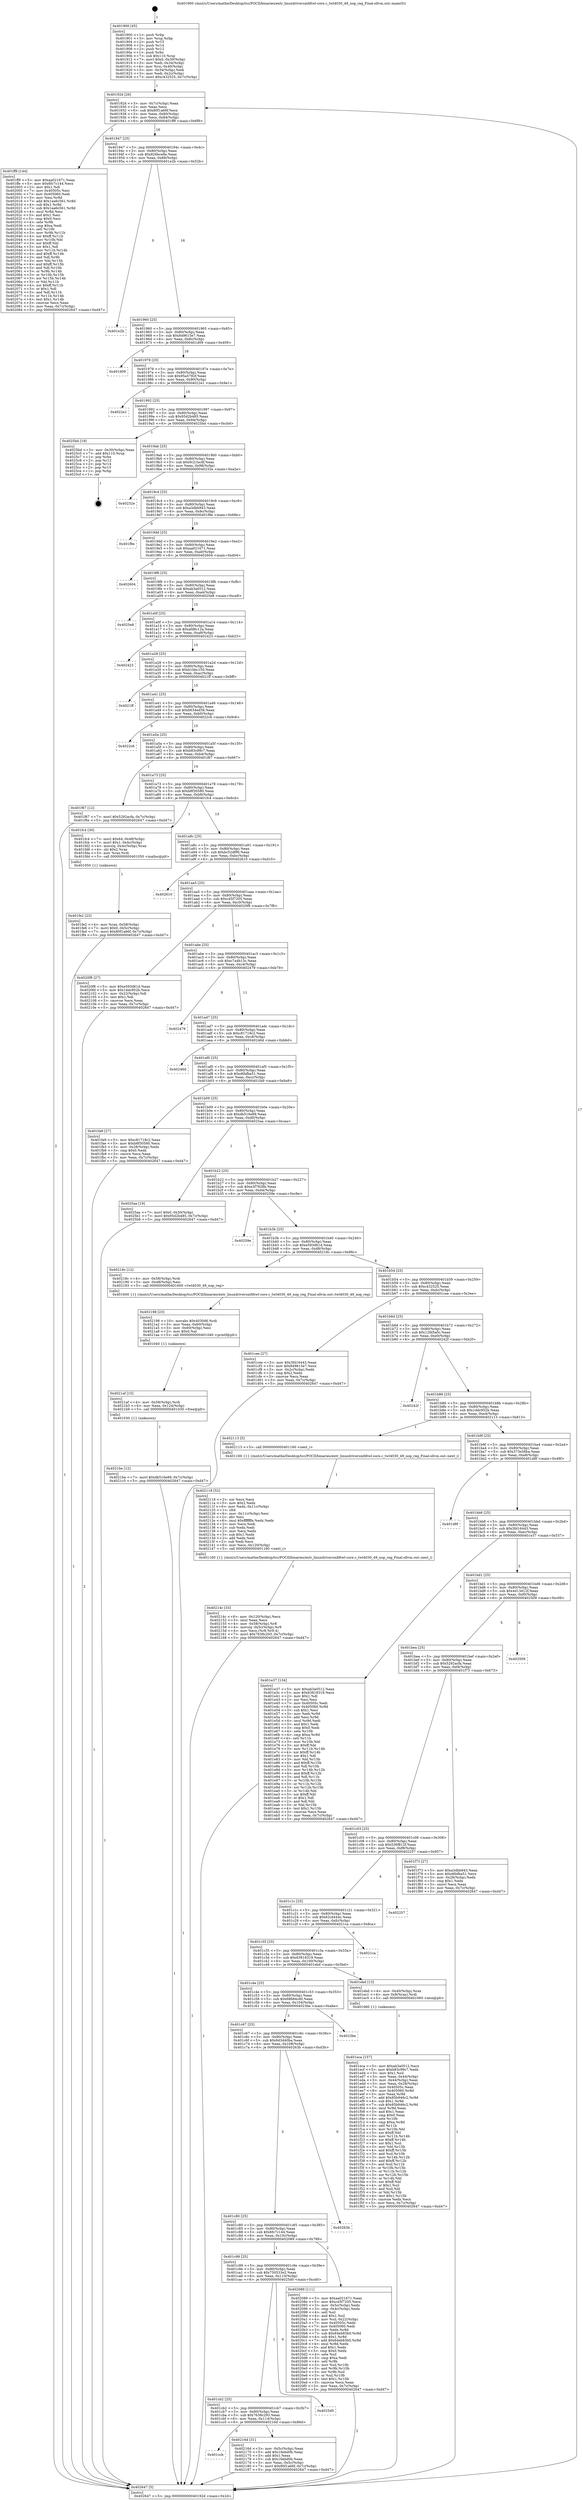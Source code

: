 digraph "0x401900" {
  label = "0x401900 (/mnt/c/Users/mathe/Desktop/tcc/POCII/binaries/extr_linuxdriversmfdtwl-core.c_twl4030_49_nop_reg_Final-ollvm.out::main(0))"
  labelloc = "t"
  node[shape=record]

  Entry [label="",width=0.3,height=0.3,shape=circle,fillcolor=black,style=filled]
  "0x40192d" [label="{
     0x40192d [26]\l
     | [instrs]\l
     &nbsp;&nbsp;0x40192d \<+3\>: mov -0x7c(%rbp),%eax\l
     &nbsp;&nbsp;0x401930 \<+2\>: mov %eax,%ecx\l
     &nbsp;&nbsp;0x401932 \<+6\>: sub $0x80f1a66f,%ecx\l
     &nbsp;&nbsp;0x401938 \<+3\>: mov %eax,-0x80(%rbp)\l
     &nbsp;&nbsp;0x40193b \<+6\>: mov %ecx,-0x84(%rbp)\l
     &nbsp;&nbsp;0x401941 \<+6\>: je 0000000000401ff9 \<main+0x6f9\>\l
  }"]
  "0x401ff9" [label="{
     0x401ff9 [144]\l
     | [instrs]\l
     &nbsp;&nbsp;0x401ff9 \<+5\>: mov $0xaa021671,%eax\l
     &nbsp;&nbsp;0x401ffe \<+5\>: mov $0x6fc7c144,%ecx\l
     &nbsp;&nbsp;0x402003 \<+2\>: mov $0x1,%dl\l
     &nbsp;&nbsp;0x402005 \<+7\>: mov 0x40505c,%esi\l
     &nbsp;&nbsp;0x40200c \<+7\>: mov 0x405060,%edi\l
     &nbsp;&nbsp;0x402013 \<+3\>: mov %esi,%r8d\l
     &nbsp;&nbsp;0x402016 \<+7\>: add $0x1ea6c561,%r8d\l
     &nbsp;&nbsp;0x40201d \<+4\>: sub $0x1,%r8d\l
     &nbsp;&nbsp;0x402021 \<+7\>: sub $0x1ea6c561,%r8d\l
     &nbsp;&nbsp;0x402028 \<+4\>: imul %r8d,%esi\l
     &nbsp;&nbsp;0x40202c \<+3\>: and $0x1,%esi\l
     &nbsp;&nbsp;0x40202f \<+3\>: cmp $0x0,%esi\l
     &nbsp;&nbsp;0x402032 \<+4\>: sete %r9b\l
     &nbsp;&nbsp;0x402036 \<+3\>: cmp $0xa,%edi\l
     &nbsp;&nbsp;0x402039 \<+4\>: setl %r10b\l
     &nbsp;&nbsp;0x40203d \<+3\>: mov %r9b,%r11b\l
     &nbsp;&nbsp;0x402040 \<+4\>: xor $0xff,%r11b\l
     &nbsp;&nbsp;0x402044 \<+3\>: mov %r10b,%bl\l
     &nbsp;&nbsp;0x402047 \<+3\>: xor $0xff,%bl\l
     &nbsp;&nbsp;0x40204a \<+3\>: xor $0x1,%dl\l
     &nbsp;&nbsp;0x40204d \<+3\>: mov %r11b,%r14b\l
     &nbsp;&nbsp;0x402050 \<+4\>: and $0xff,%r14b\l
     &nbsp;&nbsp;0x402054 \<+3\>: and %dl,%r9b\l
     &nbsp;&nbsp;0x402057 \<+3\>: mov %bl,%r15b\l
     &nbsp;&nbsp;0x40205a \<+4\>: and $0xff,%r15b\l
     &nbsp;&nbsp;0x40205e \<+3\>: and %dl,%r10b\l
     &nbsp;&nbsp;0x402061 \<+3\>: or %r9b,%r14b\l
     &nbsp;&nbsp;0x402064 \<+3\>: or %r10b,%r15b\l
     &nbsp;&nbsp;0x402067 \<+3\>: xor %r15b,%r14b\l
     &nbsp;&nbsp;0x40206a \<+3\>: or %bl,%r11b\l
     &nbsp;&nbsp;0x40206d \<+4\>: xor $0xff,%r11b\l
     &nbsp;&nbsp;0x402071 \<+3\>: or $0x1,%dl\l
     &nbsp;&nbsp;0x402074 \<+3\>: and %dl,%r11b\l
     &nbsp;&nbsp;0x402077 \<+3\>: or %r11b,%r14b\l
     &nbsp;&nbsp;0x40207a \<+4\>: test $0x1,%r14b\l
     &nbsp;&nbsp;0x40207e \<+3\>: cmovne %ecx,%eax\l
     &nbsp;&nbsp;0x402081 \<+3\>: mov %eax,-0x7c(%rbp)\l
     &nbsp;&nbsp;0x402084 \<+5\>: jmp 0000000000402647 \<main+0xd47\>\l
  }"]
  "0x401947" [label="{
     0x401947 [25]\l
     | [instrs]\l
     &nbsp;&nbsp;0x401947 \<+5\>: jmp 000000000040194c \<main+0x4c\>\l
     &nbsp;&nbsp;0x40194c \<+3\>: mov -0x80(%rbp),%eax\l
     &nbsp;&nbsp;0x40194f \<+5\>: sub $0x826bce9a,%eax\l
     &nbsp;&nbsp;0x401954 \<+6\>: mov %eax,-0x88(%rbp)\l
     &nbsp;&nbsp;0x40195a \<+6\>: je 0000000000401e2b \<main+0x52b\>\l
  }"]
  Exit [label="",width=0.3,height=0.3,shape=circle,fillcolor=black,style=filled,peripheries=2]
  "0x401e2b" [label="{
     0x401e2b\l
  }", style=dashed]
  "0x401960" [label="{
     0x401960 [25]\l
     | [instrs]\l
     &nbsp;&nbsp;0x401960 \<+5\>: jmp 0000000000401965 \<main+0x65\>\l
     &nbsp;&nbsp;0x401965 \<+3\>: mov -0x80(%rbp),%eax\l
     &nbsp;&nbsp;0x401968 \<+5\>: sub $0x849615e7,%eax\l
     &nbsp;&nbsp;0x40196d \<+6\>: mov %eax,-0x8c(%rbp)\l
     &nbsp;&nbsp;0x401973 \<+6\>: je 0000000000401d09 \<main+0x409\>\l
  }"]
  "0x4021be" [label="{
     0x4021be [12]\l
     | [instrs]\l
     &nbsp;&nbsp;0x4021be \<+7\>: movl $0xdb516e89,-0x7c(%rbp)\l
     &nbsp;&nbsp;0x4021c5 \<+5\>: jmp 0000000000402647 \<main+0xd47\>\l
  }"]
  "0x401d09" [label="{
     0x401d09\l
  }", style=dashed]
  "0x401979" [label="{
     0x401979 [25]\l
     | [instrs]\l
     &nbsp;&nbsp;0x401979 \<+5\>: jmp 000000000040197e \<main+0x7e\>\l
     &nbsp;&nbsp;0x40197e \<+3\>: mov -0x80(%rbp),%eax\l
     &nbsp;&nbsp;0x401981 \<+5\>: sub $0x95a5792f,%eax\l
     &nbsp;&nbsp;0x401986 \<+6\>: mov %eax,-0x90(%rbp)\l
     &nbsp;&nbsp;0x40198c \<+6\>: je 00000000004022e1 \<main+0x9e1\>\l
  }"]
  "0x4021af" [label="{
     0x4021af [15]\l
     | [instrs]\l
     &nbsp;&nbsp;0x4021af \<+4\>: mov -0x58(%rbp),%rdi\l
     &nbsp;&nbsp;0x4021b3 \<+6\>: mov %eax,-0x124(%rbp)\l
     &nbsp;&nbsp;0x4021b9 \<+5\>: call 0000000000401030 \<free@plt\>\l
     | [calls]\l
     &nbsp;&nbsp;0x401030 \{1\} (unknown)\l
  }"]
  "0x4022e1" [label="{
     0x4022e1\l
  }", style=dashed]
  "0x401992" [label="{
     0x401992 [25]\l
     | [instrs]\l
     &nbsp;&nbsp;0x401992 \<+5\>: jmp 0000000000401997 \<main+0x97\>\l
     &nbsp;&nbsp;0x401997 \<+3\>: mov -0x80(%rbp),%eax\l
     &nbsp;&nbsp;0x40199a \<+5\>: sub $0x95d2b485,%eax\l
     &nbsp;&nbsp;0x40199f \<+6\>: mov %eax,-0x94(%rbp)\l
     &nbsp;&nbsp;0x4019a5 \<+6\>: je 00000000004025bd \<main+0xcbd\>\l
  }"]
  "0x402198" [label="{
     0x402198 [23]\l
     | [instrs]\l
     &nbsp;&nbsp;0x402198 \<+10\>: movabs $0x4030d6,%rdi\l
     &nbsp;&nbsp;0x4021a2 \<+3\>: mov %eax,-0x60(%rbp)\l
     &nbsp;&nbsp;0x4021a5 \<+3\>: mov -0x60(%rbp),%esi\l
     &nbsp;&nbsp;0x4021a8 \<+2\>: mov $0x0,%al\l
     &nbsp;&nbsp;0x4021aa \<+5\>: call 0000000000401040 \<printf@plt\>\l
     | [calls]\l
     &nbsp;&nbsp;0x401040 \{1\} (unknown)\l
  }"]
  "0x4025bd" [label="{
     0x4025bd [19]\l
     | [instrs]\l
     &nbsp;&nbsp;0x4025bd \<+3\>: mov -0x30(%rbp),%eax\l
     &nbsp;&nbsp;0x4025c0 \<+7\>: add $0x110,%rsp\l
     &nbsp;&nbsp;0x4025c7 \<+1\>: pop %rbx\l
     &nbsp;&nbsp;0x4025c8 \<+2\>: pop %r12\l
     &nbsp;&nbsp;0x4025ca \<+2\>: pop %r14\l
     &nbsp;&nbsp;0x4025cc \<+2\>: pop %r15\l
     &nbsp;&nbsp;0x4025ce \<+1\>: pop %rbp\l
     &nbsp;&nbsp;0x4025cf \<+1\>: ret\l
  }"]
  "0x4019ab" [label="{
     0x4019ab [25]\l
     | [instrs]\l
     &nbsp;&nbsp;0x4019ab \<+5\>: jmp 00000000004019b0 \<main+0xb0\>\l
     &nbsp;&nbsp;0x4019b0 \<+3\>: mov -0x80(%rbp),%eax\l
     &nbsp;&nbsp;0x4019b3 \<+5\>: sub $0x9c21bcdf,%eax\l
     &nbsp;&nbsp;0x4019b8 \<+6\>: mov %eax,-0x98(%rbp)\l
     &nbsp;&nbsp;0x4019be \<+6\>: je 000000000040232e \<main+0xa2e\>\l
  }"]
  "0x401ccb" [label="{
     0x401ccb\l
  }", style=dashed]
  "0x40232e" [label="{
     0x40232e\l
  }", style=dashed]
  "0x4019c4" [label="{
     0x4019c4 [25]\l
     | [instrs]\l
     &nbsp;&nbsp;0x4019c4 \<+5\>: jmp 00000000004019c9 \<main+0xc9\>\l
     &nbsp;&nbsp;0x4019c9 \<+3\>: mov -0x80(%rbp),%eax\l
     &nbsp;&nbsp;0x4019cc \<+5\>: sub $0xa3dbb943,%eax\l
     &nbsp;&nbsp;0x4019d1 \<+6\>: mov %eax,-0x9c(%rbp)\l
     &nbsp;&nbsp;0x4019d7 \<+6\>: je 0000000000401f8e \<main+0x68e\>\l
  }"]
  "0x40216d" [label="{
     0x40216d [31]\l
     | [instrs]\l
     &nbsp;&nbsp;0x40216d \<+3\>: mov -0x5c(%rbp),%eax\l
     &nbsp;&nbsp;0x402170 \<+5\>: add $0x16ebd0b,%eax\l
     &nbsp;&nbsp;0x402175 \<+3\>: add $0x1,%eax\l
     &nbsp;&nbsp;0x402178 \<+5\>: sub $0x16ebd0b,%eax\l
     &nbsp;&nbsp;0x40217d \<+3\>: mov %eax,-0x5c(%rbp)\l
     &nbsp;&nbsp;0x402180 \<+7\>: movl $0x80f1a66f,-0x7c(%rbp)\l
     &nbsp;&nbsp;0x402187 \<+5\>: jmp 0000000000402647 \<main+0xd47\>\l
  }"]
  "0x401f8e" [label="{
     0x401f8e\l
  }", style=dashed]
  "0x4019dd" [label="{
     0x4019dd [25]\l
     | [instrs]\l
     &nbsp;&nbsp;0x4019dd \<+5\>: jmp 00000000004019e2 \<main+0xe2\>\l
     &nbsp;&nbsp;0x4019e2 \<+3\>: mov -0x80(%rbp),%eax\l
     &nbsp;&nbsp;0x4019e5 \<+5\>: sub $0xaa021671,%eax\l
     &nbsp;&nbsp;0x4019ea \<+6\>: mov %eax,-0xa0(%rbp)\l
     &nbsp;&nbsp;0x4019f0 \<+6\>: je 0000000000402604 \<main+0xd04\>\l
  }"]
  "0x401cb2" [label="{
     0x401cb2 [25]\l
     | [instrs]\l
     &nbsp;&nbsp;0x401cb2 \<+5\>: jmp 0000000000401cb7 \<main+0x3b7\>\l
     &nbsp;&nbsp;0x401cb7 \<+3\>: mov -0x80(%rbp),%eax\l
     &nbsp;&nbsp;0x401cba \<+5\>: sub $0x7638c293,%eax\l
     &nbsp;&nbsp;0x401cbf \<+6\>: mov %eax,-0x114(%rbp)\l
     &nbsp;&nbsp;0x401cc5 \<+6\>: je 000000000040216d \<main+0x86d\>\l
  }"]
  "0x402604" [label="{
     0x402604\l
  }", style=dashed]
  "0x4019f6" [label="{
     0x4019f6 [25]\l
     | [instrs]\l
     &nbsp;&nbsp;0x4019f6 \<+5\>: jmp 00000000004019fb \<main+0xfb\>\l
     &nbsp;&nbsp;0x4019fb \<+3\>: mov -0x80(%rbp),%eax\l
     &nbsp;&nbsp;0x4019fe \<+5\>: sub $0xab3a0512,%eax\l
     &nbsp;&nbsp;0x401a03 \<+6\>: mov %eax,-0xa4(%rbp)\l
     &nbsp;&nbsp;0x401a09 \<+6\>: je 00000000004025e8 \<main+0xce8\>\l
  }"]
  "0x4025d0" [label="{
     0x4025d0\l
  }", style=dashed]
  "0x4025e8" [label="{
     0x4025e8\l
  }", style=dashed]
  "0x401a0f" [label="{
     0x401a0f [25]\l
     | [instrs]\l
     &nbsp;&nbsp;0x401a0f \<+5\>: jmp 0000000000401a14 \<main+0x114\>\l
     &nbsp;&nbsp;0x401a14 \<+3\>: mov -0x80(%rbp),%eax\l
     &nbsp;&nbsp;0x401a17 \<+5\>: sub $0xafd8c12a,%eax\l
     &nbsp;&nbsp;0x401a1c \<+6\>: mov %eax,-0xa8(%rbp)\l
     &nbsp;&nbsp;0x401a22 \<+6\>: je 0000000000402423 \<main+0xb23\>\l
  }"]
  "0x40214c" [label="{
     0x40214c [33]\l
     | [instrs]\l
     &nbsp;&nbsp;0x40214c \<+6\>: mov -0x120(%rbp),%ecx\l
     &nbsp;&nbsp;0x402152 \<+3\>: imul %eax,%ecx\l
     &nbsp;&nbsp;0x402155 \<+4\>: mov -0x58(%rbp),%r8\l
     &nbsp;&nbsp;0x402159 \<+4\>: movslq -0x5c(%rbp),%r9\l
     &nbsp;&nbsp;0x40215d \<+4\>: mov %ecx,(%r8,%r9,4)\l
     &nbsp;&nbsp;0x402161 \<+7\>: movl $0x7638c293,-0x7c(%rbp)\l
     &nbsp;&nbsp;0x402168 \<+5\>: jmp 0000000000402647 \<main+0xd47\>\l
  }"]
  "0x402423" [label="{
     0x402423\l
  }", style=dashed]
  "0x401a28" [label="{
     0x401a28 [25]\l
     | [instrs]\l
     &nbsp;&nbsp;0x401a28 \<+5\>: jmp 0000000000401a2d \<main+0x12d\>\l
     &nbsp;&nbsp;0x401a2d \<+3\>: mov -0x80(%rbp),%eax\l
     &nbsp;&nbsp;0x401a30 \<+5\>: sub $0xb1bbc150,%eax\l
     &nbsp;&nbsp;0x401a35 \<+6\>: mov %eax,-0xac(%rbp)\l
     &nbsp;&nbsp;0x401a3b \<+6\>: je 00000000004021ff \<main+0x8ff\>\l
  }"]
  "0x402118" [label="{
     0x402118 [52]\l
     | [instrs]\l
     &nbsp;&nbsp;0x402118 \<+2\>: xor %ecx,%ecx\l
     &nbsp;&nbsp;0x40211a \<+5\>: mov $0x2,%edx\l
     &nbsp;&nbsp;0x40211f \<+6\>: mov %edx,-0x11c(%rbp)\l
     &nbsp;&nbsp;0x402125 \<+1\>: cltd\l
     &nbsp;&nbsp;0x402126 \<+6\>: mov -0x11c(%rbp),%esi\l
     &nbsp;&nbsp;0x40212c \<+2\>: idiv %esi\l
     &nbsp;&nbsp;0x40212e \<+6\>: imul $0xfffffffe,%edx,%edx\l
     &nbsp;&nbsp;0x402134 \<+2\>: mov %ecx,%edi\l
     &nbsp;&nbsp;0x402136 \<+2\>: sub %edx,%edi\l
     &nbsp;&nbsp;0x402138 \<+2\>: mov %ecx,%edx\l
     &nbsp;&nbsp;0x40213a \<+3\>: sub $0x1,%edx\l
     &nbsp;&nbsp;0x40213d \<+2\>: add %edx,%edi\l
     &nbsp;&nbsp;0x40213f \<+2\>: sub %edi,%ecx\l
     &nbsp;&nbsp;0x402141 \<+6\>: mov %ecx,-0x120(%rbp)\l
     &nbsp;&nbsp;0x402147 \<+5\>: call 0000000000401160 \<next_i\>\l
     | [calls]\l
     &nbsp;&nbsp;0x401160 \{1\} (/mnt/c/Users/mathe/Desktop/tcc/POCII/binaries/extr_linuxdriversmfdtwl-core.c_twl4030_49_nop_reg_Final-ollvm.out::next_i)\l
  }"]
  "0x4021ff" [label="{
     0x4021ff\l
  }", style=dashed]
  "0x401a41" [label="{
     0x401a41 [25]\l
     | [instrs]\l
     &nbsp;&nbsp;0x401a41 \<+5\>: jmp 0000000000401a46 \<main+0x146\>\l
     &nbsp;&nbsp;0x401a46 \<+3\>: mov -0x80(%rbp),%eax\l
     &nbsp;&nbsp;0x401a49 \<+5\>: sub $0xb634ed38,%eax\l
     &nbsp;&nbsp;0x401a4e \<+6\>: mov %eax,-0xb0(%rbp)\l
     &nbsp;&nbsp;0x401a54 \<+6\>: je 00000000004022c6 \<main+0x9c6\>\l
  }"]
  "0x401c99" [label="{
     0x401c99 [25]\l
     | [instrs]\l
     &nbsp;&nbsp;0x401c99 \<+5\>: jmp 0000000000401c9e \<main+0x39e\>\l
     &nbsp;&nbsp;0x401c9e \<+3\>: mov -0x80(%rbp),%eax\l
     &nbsp;&nbsp;0x401ca1 \<+5\>: sub $0x750533e2,%eax\l
     &nbsp;&nbsp;0x401ca6 \<+6\>: mov %eax,-0x110(%rbp)\l
     &nbsp;&nbsp;0x401cac \<+6\>: je 00000000004025d0 \<main+0xcd0\>\l
  }"]
  "0x4022c6" [label="{
     0x4022c6\l
  }", style=dashed]
  "0x401a5a" [label="{
     0x401a5a [25]\l
     | [instrs]\l
     &nbsp;&nbsp;0x401a5a \<+5\>: jmp 0000000000401a5f \<main+0x15f\>\l
     &nbsp;&nbsp;0x401a5f \<+3\>: mov -0x80(%rbp),%eax\l
     &nbsp;&nbsp;0x401a62 \<+5\>: sub $0xb83c99c7,%eax\l
     &nbsp;&nbsp;0x401a67 \<+6\>: mov %eax,-0xb4(%rbp)\l
     &nbsp;&nbsp;0x401a6d \<+6\>: je 0000000000401f67 \<main+0x667\>\l
  }"]
  "0x402089" [label="{
     0x402089 [111]\l
     | [instrs]\l
     &nbsp;&nbsp;0x402089 \<+5\>: mov $0xaa021671,%eax\l
     &nbsp;&nbsp;0x40208e \<+5\>: mov $0xc45f7205,%ecx\l
     &nbsp;&nbsp;0x402093 \<+3\>: mov -0x5c(%rbp),%edx\l
     &nbsp;&nbsp;0x402096 \<+3\>: cmp -0x4c(%rbp),%edx\l
     &nbsp;&nbsp;0x402099 \<+4\>: setl %sil\l
     &nbsp;&nbsp;0x40209d \<+4\>: and $0x1,%sil\l
     &nbsp;&nbsp;0x4020a1 \<+4\>: mov %sil,-0x22(%rbp)\l
     &nbsp;&nbsp;0x4020a5 \<+7\>: mov 0x40505c,%edx\l
     &nbsp;&nbsp;0x4020ac \<+7\>: mov 0x405060,%edi\l
     &nbsp;&nbsp;0x4020b3 \<+3\>: mov %edx,%r8d\l
     &nbsp;&nbsp;0x4020b6 \<+7\>: sub $0x64eb83b0,%r8d\l
     &nbsp;&nbsp;0x4020bd \<+4\>: sub $0x1,%r8d\l
     &nbsp;&nbsp;0x4020c1 \<+7\>: add $0x64eb83b0,%r8d\l
     &nbsp;&nbsp;0x4020c8 \<+4\>: imul %r8d,%edx\l
     &nbsp;&nbsp;0x4020cc \<+3\>: and $0x1,%edx\l
     &nbsp;&nbsp;0x4020cf \<+3\>: cmp $0x0,%edx\l
     &nbsp;&nbsp;0x4020d2 \<+4\>: sete %sil\l
     &nbsp;&nbsp;0x4020d6 \<+3\>: cmp $0xa,%edi\l
     &nbsp;&nbsp;0x4020d9 \<+4\>: setl %r9b\l
     &nbsp;&nbsp;0x4020dd \<+3\>: mov %sil,%r10b\l
     &nbsp;&nbsp;0x4020e0 \<+3\>: and %r9b,%r10b\l
     &nbsp;&nbsp;0x4020e3 \<+3\>: xor %r9b,%sil\l
     &nbsp;&nbsp;0x4020e6 \<+3\>: or %sil,%r10b\l
     &nbsp;&nbsp;0x4020e9 \<+4\>: test $0x1,%r10b\l
     &nbsp;&nbsp;0x4020ed \<+3\>: cmovne %ecx,%eax\l
     &nbsp;&nbsp;0x4020f0 \<+3\>: mov %eax,-0x7c(%rbp)\l
     &nbsp;&nbsp;0x4020f3 \<+5\>: jmp 0000000000402647 \<main+0xd47\>\l
  }"]
  "0x401f67" [label="{
     0x401f67 [12]\l
     | [instrs]\l
     &nbsp;&nbsp;0x401f67 \<+7\>: movl $0x5292acfa,-0x7c(%rbp)\l
     &nbsp;&nbsp;0x401f6e \<+5\>: jmp 0000000000402647 \<main+0xd47\>\l
  }"]
  "0x401a73" [label="{
     0x401a73 [25]\l
     | [instrs]\l
     &nbsp;&nbsp;0x401a73 \<+5\>: jmp 0000000000401a78 \<main+0x178\>\l
     &nbsp;&nbsp;0x401a78 \<+3\>: mov -0x80(%rbp),%eax\l
     &nbsp;&nbsp;0x401a7b \<+5\>: sub $0xb8f30580,%eax\l
     &nbsp;&nbsp;0x401a80 \<+6\>: mov %eax,-0xb8(%rbp)\l
     &nbsp;&nbsp;0x401a86 \<+6\>: je 0000000000401fc4 \<main+0x6c4\>\l
  }"]
  "0x401c80" [label="{
     0x401c80 [25]\l
     | [instrs]\l
     &nbsp;&nbsp;0x401c80 \<+5\>: jmp 0000000000401c85 \<main+0x385\>\l
     &nbsp;&nbsp;0x401c85 \<+3\>: mov -0x80(%rbp),%eax\l
     &nbsp;&nbsp;0x401c88 \<+5\>: sub $0x6fc7c144,%eax\l
     &nbsp;&nbsp;0x401c8d \<+6\>: mov %eax,-0x10c(%rbp)\l
     &nbsp;&nbsp;0x401c93 \<+6\>: je 0000000000402089 \<main+0x789\>\l
  }"]
  "0x401fc4" [label="{
     0x401fc4 [30]\l
     | [instrs]\l
     &nbsp;&nbsp;0x401fc4 \<+7\>: movl $0x64,-0x48(%rbp)\l
     &nbsp;&nbsp;0x401fcb \<+7\>: movl $0x1,-0x4c(%rbp)\l
     &nbsp;&nbsp;0x401fd2 \<+4\>: movslq -0x4c(%rbp),%rax\l
     &nbsp;&nbsp;0x401fd6 \<+4\>: shl $0x2,%rax\l
     &nbsp;&nbsp;0x401fda \<+3\>: mov %rax,%rdi\l
     &nbsp;&nbsp;0x401fdd \<+5\>: call 0000000000401050 \<malloc@plt\>\l
     | [calls]\l
     &nbsp;&nbsp;0x401050 \{1\} (unknown)\l
  }"]
  "0x401a8c" [label="{
     0x401a8c [25]\l
     | [instrs]\l
     &nbsp;&nbsp;0x401a8c \<+5\>: jmp 0000000000401a91 \<main+0x191\>\l
     &nbsp;&nbsp;0x401a91 \<+3\>: mov -0x80(%rbp),%eax\l
     &nbsp;&nbsp;0x401a94 \<+5\>: sub $0xbc52df96,%eax\l
     &nbsp;&nbsp;0x401a99 \<+6\>: mov %eax,-0xbc(%rbp)\l
     &nbsp;&nbsp;0x401a9f \<+6\>: je 0000000000402610 \<main+0xd10\>\l
  }"]
  "0x40263b" [label="{
     0x40263b\l
  }", style=dashed]
  "0x402610" [label="{
     0x402610\l
  }", style=dashed]
  "0x401aa5" [label="{
     0x401aa5 [25]\l
     | [instrs]\l
     &nbsp;&nbsp;0x401aa5 \<+5\>: jmp 0000000000401aaa \<main+0x1aa\>\l
     &nbsp;&nbsp;0x401aaa \<+3\>: mov -0x80(%rbp),%eax\l
     &nbsp;&nbsp;0x401aad \<+5\>: sub $0xc45f7205,%eax\l
     &nbsp;&nbsp;0x401ab2 \<+6\>: mov %eax,-0xc0(%rbp)\l
     &nbsp;&nbsp;0x401ab8 \<+6\>: je 00000000004020f8 \<main+0x7f8\>\l
  }"]
  "0x401c67" [label="{
     0x401c67 [25]\l
     | [instrs]\l
     &nbsp;&nbsp;0x401c67 \<+5\>: jmp 0000000000401c6c \<main+0x36c\>\l
     &nbsp;&nbsp;0x401c6c \<+3\>: mov -0x80(%rbp),%eax\l
     &nbsp;&nbsp;0x401c6f \<+5\>: sub $0x6d3d40ba,%eax\l
     &nbsp;&nbsp;0x401c74 \<+6\>: mov %eax,-0x108(%rbp)\l
     &nbsp;&nbsp;0x401c7a \<+6\>: je 000000000040263b \<main+0xd3b\>\l
  }"]
  "0x4020f8" [label="{
     0x4020f8 [27]\l
     | [instrs]\l
     &nbsp;&nbsp;0x4020f8 \<+5\>: mov $0xe593d61d,%eax\l
     &nbsp;&nbsp;0x4020fd \<+5\>: mov $0x1ddc952b,%ecx\l
     &nbsp;&nbsp;0x402102 \<+3\>: mov -0x22(%rbp),%dl\l
     &nbsp;&nbsp;0x402105 \<+3\>: test $0x1,%dl\l
     &nbsp;&nbsp;0x402108 \<+3\>: cmovne %ecx,%eax\l
     &nbsp;&nbsp;0x40210b \<+3\>: mov %eax,-0x7c(%rbp)\l
     &nbsp;&nbsp;0x40210e \<+5\>: jmp 0000000000402647 \<main+0xd47\>\l
  }"]
  "0x401abe" [label="{
     0x401abe [25]\l
     | [instrs]\l
     &nbsp;&nbsp;0x401abe \<+5\>: jmp 0000000000401ac3 \<main+0x1c3\>\l
     &nbsp;&nbsp;0x401ac3 \<+3\>: mov -0x80(%rbp),%eax\l
     &nbsp;&nbsp;0x401ac6 \<+5\>: sub $0xc7a4b13c,%eax\l
     &nbsp;&nbsp;0x401acb \<+6\>: mov %eax,-0xc4(%rbp)\l
     &nbsp;&nbsp;0x401ad1 \<+6\>: je 0000000000402479 \<main+0xb79\>\l
  }"]
  "0x4023be" [label="{
     0x4023be\l
  }", style=dashed]
  "0x402479" [label="{
     0x402479\l
  }", style=dashed]
  "0x401ad7" [label="{
     0x401ad7 [25]\l
     | [instrs]\l
     &nbsp;&nbsp;0x401ad7 \<+5\>: jmp 0000000000401adc \<main+0x1dc\>\l
     &nbsp;&nbsp;0x401adc \<+3\>: mov -0x80(%rbp),%eax\l
     &nbsp;&nbsp;0x401adf \<+5\>: sub $0xc81718c2,%eax\l
     &nbsp;&nbsp;0x401ae4 \<+6\>: mov %eax,-0xc8(%rbp)\l
     &nbsp;&nbsp;0x401aea \<+6\>: je 000000000040246d \<main+0xb6d\>\l
  }"]
  "0x401fe2" [label="{
     0x401fe2 [23]\l
     | [instrs]\l
     &nbsp;&nbsp;0x401fe2 \<+4\>: mov %rax,-0x58(%rbp)\l
     &nbsp;&nbsp;0x401fe6 \<+7\>: movl $0x0,-0x5c(%rbp)\l
     &nbsp;&nbsp;0x401fed \<+7\>: movl $0x80f1a66f,-0x7c(%rbp)\l
     &nbsp;&nbsp;0x401ff4 \<+5\>: jmp 0000000000402647 \<main+0xd47\>\l
  }"]
  "0x40246d" [label="{
     0x40246d\l
  }", style=dashed]
  "0x401af0" [label="{
     0x401af0 [25]\l
     | [instrs]\l
     &nbsp;&nbsp;0x401af0 \<+5\>: jmp 0000000000401af5 \<main+0x1f5\>\l
     &nbsp;&nbsp;0x401af5 \<+3\>: mov -0x80(%rbp),%eax\l
     &nbsp;&nbsp;0x401af8 \<+5\>: sub $0xd6bfba51,%eax\l
     &nbsp;&nbsp;0x401afd \<+6\>: mov %eax,-0xcc(%rbp)\l
     &nbsp;&nbsp;0x401b03 \<+6\>: je 0000000000401fa9 \<main+0x6a9\>\l
  }"]
  "0x401eca" [label="{
     0x401eca [157]\l
     | [instrs]\l
     &nbsp;&nbsp;0x401eca \<+5\>: mov $0xab3a0512,%ecx\l
     &nbsp;&nbsp;0x401ecf \<+5\>: mov $0xb83c99c7,%edx\l
     &nbsp;&nbsp;0x401ed4 \<+3\>: mov $0x1,%sil\l
     &nbsp;&nbsp;0x401ed7 \<+3\>: mov %eax,-0x44(%rbp)\l
     &nbsp;&nbsp;0x401eda \<+3\>: mov -0x44(%rbp),%eax\l
     &nbsp;&nbsp;0x401edd \<+3\>: mov %eax,-0x28(%rbp)\l
     &nbsp;&nbsp;0x401ee0 \<+7\>: mov 0x40505c,%eax\l
     &nbsp;&nbsp;0x401ee7 \<+8\>: mov 0x405060,%r8d\l
     &nbsp;&nbsp;0x401eef \<+3\>: mov %eax,%r9d\l
     &nbsp;&nbsp;0x401ef2 \<+7\>: add $0x85b946c2,%r9d\l
     &nbsp;&nbsp;0x401ef9 \<+4\>: sub $0x1,%r9d\l
     &nbsp;&nbsp;0x401efd \<+7\>: sub $0x85b946c2,%r9d\l
     &nbsp;&nbsp;0x401f04 \<+4\>: imul %r9d,%eax\l
     &nbsp;&nbsp;0x401f08 \<+3\>: and $0x1,%eax\l
     &nbsp;&nbsp;0x401f0b \<+3\>: cmp $0x0,%eax\l
     &nbsp;&nbsp;0x401f0e \<+4\>: sete %r10b\l
     &nbsp;&nbsp;0x401f12 \<+4\>: cmp $0xa,%r8d\l
     &nbsp;&nbsp;0x401f16 \<+4\>: setl %r11b\l
     &nbsp;&nbsp;0x401f1a \<+3\>: mov %r10b,%bl\l
     &nbsp;&nbsp;0x401f1d \<+3\>: xor $0xff,%bl\l
     &nbsp;&nbsp;0x401f20 \<+3\>: mov %r11b,%r14b\l
     &nbsp;&nbsp;0x401f23 \<+4\>: xor $0xff,%r14b\l
     &nbsp;&nbsp;0x401f27 \<+4\>: xor $0x1,%sil\l
     &nbsp;&nbsp;0x401f2b \<+3\>: mov %bl,%r15b\l
     &nbsp;&nbsp;0x401f2e \<+4\>: and $0xff,%r15b\l
     &nbsp;&nbsp;0x401f32 \<+3\>: and %sil,%r10b\l
     &nbsp;&nbsp;0x401f35 \<+3\>: mov %r14b,%r12b\l
     &nbsp;&nbsp;0x401f38 \<+4\>: and $0xff,%r12b\l
     &nbsp;&nbsp;0x401f3c \<+3\>: and %sil,%r11b\l
     &nbsp;&nbsp;0x401f3f \<+3\>: or %r10b,%r15b\l
     &nbsp;&nbsp;0x401f42 \<+3\>: or %r11b,%r12b\l
     &nbsp;&nbsp;0x401f45 \<+3\>: xor %r12b,%r15b\l
     &nbsp;&nbsp;0x401f48 \<+3\>: or %r14b,%bl\l
     &nbsp;&nbsp;0x401f4b \<+3\>: xor $0xff,%bl\l
     &nbsp;&nbsp;0x401f4e \<+4\>: or $0x1,%sil\l
     &nbsp;&nbsp;0x401f52 \<+3\>: and %sil,%bl\l
     &nbsp;&nbsp;0x401f55 \<+3\>: or %bl,%r15b\l
     &nbsp;&nbsp;0x401f58 \<+4\>: test $0x1,%r15b\l
     &nbsp;&nbsp;0x401f5c \<+3\>: cmovne %edx,%ecx\l
     &nbsp;&nbsp;0x401f5f \<+3\>: mov %ecx,-0x7c(%rbp)\l
     &nbsp;&nbsp;0x401f62 \<+5\>: jmp 0000000000402647 \<main+0xd47\>\l
  }"]
  "0x401fa9" [label="{
     0x401fa9 [27]\l
     | [instrs]\l
     &nbsp;&nbsp;0x401fa9 \<+5\>: mov $0xc81718c2,%eax\l
     &nbsp;&nbsp;0x401fae \<+5\>: mov $0xb8f30580,%ecx\l
     &nbsp;&nbsp;0x401fb3 \<+3\>: mov -0x28(%rbp),%edx\l
     &nbsp;&nbsp;0x401fb6 \<+3\>: cmp $0x0,%edx\l
     &nbsp;&nbsp;0x401fb9 \<+3\>: cmove %ecx,%eax\l
     &nbsp;&nbsp;0x401fbc \<+3\>: mov %eax,-0x7c(%rbp)\l
     &nbsp;&nbsp;0x401fbf \<+5\>: jmp 0000000000402647 \<main+0xd47\>\l
  }"]
  "0x401b09" [label="{
     0x401b09 [25]\l
     | [instrs]\l
     &nbsp;&nbsp;0x401b09 \<+5\>: jmp 0000000000401b0e \<main+0x20e\>\l
     &nbsp;&nbsp;0x401b0e \<+3\>: mov -0x80(%rbp),%eax\l
     &nbsp;&nbsp;0x401b11 \<+5\>: sub $0xdb516e89,%eax\l
     &nbsp;&nbsp;0x401b16 \<+6\>: mov %eax,-0xd0(%rbp)\l
     &nbsp;&nbsp;0x401b1c \<+6\>: je 00000000004025aa \<main+0xcaa\>\l
  }"]
  "0x401c4e" [label="{
     0x401c4e [25]\l
     | [instrs]\l
     &nbsp;&nbsp;0x401c4e \<+5\>: jmp 0000000000401c53 \<main+0x353\>\l
     &nbsp;&nbsp;0x401c53 \<+3\>: mov -0x80(%rbp),%eax\l
     &nbsp;&nbsp;0x401c56 \<+5\>: sub $0x68684cd0,%eax\l
     &nbsp;&nbsp;0x401c5b \<+6\>: mov %eax,-0x104(%rbp)\l
     &nbsp;&nbsp;0x401c61 \<+6\>: je 00000000004023be \<main+0xabe\>\l
  }"]
  "0x4025aa" [label="{
     0x4025aa [19]\l
     | [instrs]\l
     &nbsp;&nbsp;0x4025aa \<+7\>: movl $0x0,-0x30(%rbp)\l
     &nbsp;&nbsp;0x4025b1 \<+7\>: movl $0x95d2b485,-0x7c(%rbp)\l
     &nbsp;&nbsp;0x4025b8 \<+5\>: jmp 0000000000402647 \<main+0xd47\>\l
  }"]
  "0x401b22" [label="{
     0x401b22 [25]\l
     | [instrs]\l
     &nbsp;&nbsp;0x401b22 \<+5\>: jmp 0000000000401b27 \<main+0x227\>\l
     &nbsp;&nbsp;0x401b27 \<+3\>: mov -0x80(%rbp),%eax\l
     &nbsp;&nbsp;0x401b2a \<+5\>: sub $0xe3f7828b,%eax\l
     &nbsp;&nbsp;0x401b2f \<+6\>: mov %eax,-0xd4(%rbp)\l
     &nbsp;&nbsp;0x401b35 \<+6\>: je 000000000040259e \<main+0xc9e\>\l
  }"]
  "0x401ebd" [label="{
     0x401ebd [13]\l
     | [instrs]\l
     &nbsp;&nbsp;0x401ebd \<+4\>: mov -0x40(%rbp),%rax\l
     &nbsp;&nbsp;0x401ec1 \<+4\>: mov 0x8(%rax),%rdi\l
     &nbsp;&nbsp;0x401ec5 \<+5\>: call 0000000000401060 \<atoi@plt\>\l
     | [calls]\l
     &nbsp;&nbsp;0x401060 \{1\} (unknown)\l
  }"]
  "0x40259e" [label="{
     0x40259e\l
  }", style=dashed]
  "0x401b3b" [label="{
     0x401b3b [25]\l
     | [instrs]\l
     &nbsp;&nbsp;0x401b3b \<+5\>: jmp 0000000000401b40 \<main+0x240\>\l
     &nbsp;&nbsp;0x401b40 \<+3\>: mov -0x80(%rbp),%eax\l
     &nbsp;&nbsp;0x401b43 \<+5\>: sub $0xe593d61d,%eax\l
     &nbsp;&nbsp;0x401b48 \<+6\>: mov %eax,-0xd8(%rbp)\l
     &nbsp;&nbsp;0x401b4e \<+6\>: je 000000000040218c \<main+0x88c\>\l
  }"]
  "0x401c35" [label="{
     0x401c35 [25]\l
     | [instrs]\l
     &nbsp;&nbsp;0x401c35 \<+5\>: jmp 0000000000401c3a \<main+0x33a\>\l
     &nbsp;&nbsp;0x401c3a \<+3\>: mov -0x80(%rbp),%eax\l
     &nbsp;&nbsp;0x401c3d \<+5\>: sub $0x63818319,%eax\l
     &nbsp;&nbsp;0x401c42 \<+6\>: mov %eax,-0x100(%rbp)\l
     &nbsp;&nbsp;0x401c48 \<+6\>: je 0000000000401ebd \<main+0x5bd\>\l
  }"]
  "0x40218c" [label="{
     0x40218c [12]\l
     | [instrs]\l
     &nbsp;&nbsp;0x40218c \<+4\>: mov -0x58(%rbp),%rdi\l
     &nbsp;&nbsp;0x402190 \<+3\>: mov -0x48(%rbp),%esi\l
     &nbsp;&nbsp;0x402193 \<+5\>: call 0000000000401600 \<twl4030_49_nop_reg\>\l
     | [calls]\l
     &nbsp;&nbsp;0x401600 \{1\} (/mnt/c/Users/mathe/Desktop/tcc/POCII/binaries/extr_linuxdriversmfdtwl-core.c_twl4030_49_nop_reg_Final-ollvm.out::twl4030_49_nop_reg)\l
  }"]
  "0x401b54" [label="{
     0x401b54 [25]\l
     | [instrs]\l
     &nbsp;&nbsp;0x401b54 \<+5\>: jmp 0000000000401b59 \<main+0x259\>\l
     &nbsp;&nbsp;0x401b59 \<+3\>: mov -0x80(%rbp),%eax\l
     &nbsp;&nbsp;0x401b5c \<+5\>: sub $0xc432525,%eax\l
     &nbsp;&nbsp;0x401b61 \<+6\>: mov %eax,-0xdc(%rbp)\l
     &nbsp;&nbsp;0x401b67 \<+6\>: je 0000000000401cee \<main+0x3ee\>\l
  }"]
  "0x4021ca" [label="{
     0x4021ca\l
  }", style=dashed]
  "0x401cee" [label="{
     0x401cee [27]\l
     | [instrs]\l
     &nbsp;&nbsp;0x401cee \<+5\>: mov $0x3fd16443,%eax\l
     &nbsp;&nbsp;0x401cf3 \<+5\>: mov $0x849615e7,%ecx\l
     &nbsp;&nbsp;0x401cf8 \<+3\>: mov -0x2c(%rbp),%edx\l
     &nbsp;&nbsp;0x401cfb \<+3\>: cmp $0x2,%edx\l
     &nbsp;&nbsp;0x401cfe \<+3\>: cmovne %ecx,%eax\l
     &nbsp;&nbsp;0x401d01 \<+3\>: mov %eax,-0x7c(%rbp)\l
     &nbsp;&nbsp;0x401d04 \<+5\>: jmp 0000000000402647 \<main+0xd47\>\l
  }"]
  "0x401b6d" [label="{
     0x401b6d [25]\l
     | [instrs]\l
     &nbsp;&nbsp;0x401b6d \<+5\>: jmp 0000000000401b72 \<main+0x272\>\l
     &nbsp;&nbsp;0x401b72 \<+3\>: mov -0x80(%rbp),%eax\l
     &nbsp;&nbsp;0x401b75 \<+5\>: sub $0x12fd5a0c,%eax\l
     &nbsp;&nbsp;0x401b7a \<+6\>: mov %eax,-0xe0(%rbp)\l
     &nbsp;&nbsp;0x401b80 \<+6\>: je 000000000040242f \<main+0xb2f\>\l
  }"]
  "0x402647" [label="{
     0x402647 [5]\l
     | [instrs]\l
     &nbsp;&nbsp;0x402647 \<+5\>: jmp 000000000040192d \<main+0x2d\>\l
  }"]
  "0x401900" [label="{
     0x401900 [45]\l
     | [instrs]\l
     &nbsp;&nbsp;0x401900 \<+1\>: push %rbp\l
     &nbsp;&nbsp;0x401901 \<+3\>: mov %rsp,%rbp\l
     &nbsp;&nbsp;0x401904 \<+2\>: push %r15\l
     &nbsp;&nbsp;0x401906 \<+2\>: push %r14\l
     &nbsp;&nbsp;0x401908 \<+2\>: push %r12\l
     &nbsp;&nbsp;0x40190a \<+1\>: push %rbx\l
     &nbsp;&nbsp;0x40190b \<+7\>: sub $0x110,%rsp\l
     &nbsp;&nbsp;0x401912 \<+7\>: movl $0x0,-0x30(%rbp)\l
     &nbsp;&nbsp;0x401919 \<+3\>: mov %edi,-0x34(%rbp)\l
     &nbsp;&nbsp;0x40191c \<+4\>: mov %rsi,-0x40(%rbp)\l
     &nbsp;&nbsp;0x401920 \<+3\>: mov -0x34(%rbp),%edi\l
     &nbsp;&nbsp;0x401923 \<+3\>: mov %edi,-0x2c(%rbp)\l
     &nbsp;&nbsp;0x401926 \<+7\>: movl $0xc432525,-0x7c(%rbp)\l
  }"]
  "0x401c1c" [label="{
     0x401c1c [25]\l
     | [instrs]\l
     &nbsp;&nbsp;0x401c1c \<+5\>: jmp 0000000000401c21 \<main+0x321\>\l
     &nbsp;&nbsp;0x401c21 \<+3\>: mov -0x80(%rbp),%eax\l
     &nbsp;&nbsp;0x401c24 \<+5\>: sub $0x62cd444c,%eax\l
     &nbsp;&nbsp;0x401c29 \<+6\>: mov %eax,-0xfc(%rbp)\l
     &nbsp;&nbsp;0x401c2f \<+6\>: je 00000000004021ca \<main+0x8ca\>\l
  }"]
  "0x40242f" [label="{
     0x40242f\l
  }", style=dashed]
  "0x401b86" [label="{
     0x401b86 [25]\l
     | [instrs]\l
     &nbsp;&nbsp;0x401b86 \<+5\>: jmp 0000000000401b8b \<main+0x28b\>\l
     &nbsp;&nbsp;0x401b8b \<+3\>: mov -0x80(%rbp),%eax\l
     &nbsp;&nbsp;0x401b8e \<+5\>: sub $0x1ddc952b,%eax\l
     &nbsp;&nbsp;0x401b93 \<+6\>: mov %eax,-0xe4(%rbp)\l
     &nbsp;&nbsp;0x401b99 \<+6\>: je 0000000000402113 \<main+0x813\>\l
  }"]
  "0x402257" [label="{
     0x402257\l
  }", style=dashed]
  "0x402113" [label="{
     0x402113 [5]\l
     | [instrs]\l
     &nbsp;&nbsp;0x402113 \<+5\>: call 0000000000401160 \<next_i\>\l
     | [calls]\l
     &nbsp;&nbsp;0x401160 \{1\} (/mnt/c/Users/mathe/Desktop/tcc/POCII/binaries/extr_linuxdriversmfdtwl-core.c_twl4030_49_nop_reg_Final-ollvm.out::next_i)\l
  }"]
  "0x401b9f" [label="{
     0x401b9f [25]\l
     | [instrs]\l
     &nbsp;&nbsp;0x401b9f \<+5\>: jmp 0000000000401ba4 \<main+0x2a4\>\l
     &nbsp;&nbsp;0x401ba4 \<+3\>: mov -0x80(%rbp),%eax\l
     &nbsp;&nbsp;0x401ba7 \<+5\>: sub $0x373e56ba,%eax\l
     &nbsp;&nbsp;0x401bac \<+6\>: mov %eax,-0xe8(%rbp)\l
     &nbsp;&nbsp;0x401bb2 \<+6\>: je 0000000000401d8f \<main+0x48f\>\l
  }"]
  "0x401c03" [label="{
     0x401c03 [25]\l
     | [instrs]\l
     &nbsp;&nbsp;0x401c03 \<+5\>: jmp 0000000000401c08 \<main+0x308\>\l
     &nbsp;&nbsp;0x401c08 \<+3\>: mov -0x80(%rbp),%eax\l
     &nbsp;&nbsp;0x401c0b \<+5\>: sub $0x536f812f,%eax\l
     &nbsp;&nbsp;0x401c10 \<+6\>: mov %eax,-0xf8(%rbp)\l
     &nbsp;&nbsp;0x401c16 \<+6\>: je 0000000000402257 \<main+0x957\>\l
  }"]
  "0x401d8f" [label="{
     0x401d8f\l
  }", style=dashed]
  "0x401bb8" [label="{
     0x401bb8 [25]\l
     | [instrs]\l
     &nbsp;&nbsp;0x401bb8 \<+5\>: jmp 0000000000401bbd \<main+0x2bd\>\l
     &nbsp;&nbsp;0x401bbd \<+3\>: mov -0x80(%rbp),%eax\l
     &nbsp;&nbsp;0x401bc0 \<+5\>: sub $0x3fd16443,%eax\l
     &nbsp;&nbsp;0x401bc5 \<+6\>: mov %eax,-0xec(%rbp)\l
     &nbsp;&nbsp;0x401bcb \<+6\>: je 0000000000401e37 \<main+0x537\>\l
  }"]
  "0x401f73" [label="{
     0x401f73 [27]\l
     | [instrs]\l
     &nbsp;&nbsp;0x401f73 \<+5\>: mov $0xa3dbb943,%eax\l
     &nbsp;&nbsp;0x401f78 \<+5\>: mov $0xd6bfba51,%ecx\l
     &nbsp;&nbsp;0x401f7d \<+3\>: mov -0x28(%rbp),%edx\l
     &nbsp;&nbsp;0x401f80 \<+3\>: cmp $0x1,%edx\l
     &nbsp;&nbsp;0x401f83 \<+3\>: cmovl %ecx,%eax\l
     &nbsp;&nbsp;0x401f86 \<+3\>: mov %eax,-0x7c(%rbp)\l
     &nbsp;&nbsp;0x401f89 \<+5\>: jmp 0000000000402647 \<main+0xd47\>\l
  }"]
  "0x401e37" [label="{
     0x401e37 [134]\l
     | [instrs]\l
     &nbsp;&nbsp;0x401e37 \<+5\>: mov $0xab3a0512,%eax\l
     &nbsp;&nbsp;0x401e3c \<+5\>: mov $0x63818319,%ecx\l
     &nbsp;&nbsp;0x401e41 \<+2\>: mov $0x1,%dl\l
     &nbsp;&nbsp;0x401e43 \<+2\>: xor %esi,%esi\l
     &nbsp;&nbsp;0x401e45 \<+7\>: mov 0x40505c,%edi\l
     &nbsp;&nbsp;0x401e4c \<+8\>: mov 0x405060,%r8d\l
     &nbsp;&nbsp;0x401e54 \<+3\>: sub $0x1,%esi\l
     &nbsp;&nbsp;0x401e57 \<+3\>: mov %edi,%r9d\l
     &nbsp;&nbsp;0x401e5a \<+3\>: add %esi,%r9d\l
     &nbsp;&nbsp;0x401e5d \<+4\>: imul %r9d,%edi\l
     &nbsp;&nbsp;0x401e61 \<+3\>: and $0x1,%edi\l
     &nbsp;&nbsp;0x401e64 \<+3\>: cmp $0x0,%edi\l
     &nbsp;&nbsp;0x401e67 \<+4\>: sete %r10b\l
     &nbsp;&nbsp;0x401e6b \<+4\>: cmp $0xa,%r8d\l
     &nbsp;&nbsp;0x401e6f \<+4\>: setl %r11b\l
     &nbsp;&nbsp;0x401e73 \<+3\>: mov %r10b,%bl\l
     &nbsp;&nbsp;0x401e76 \<+3\>: xor $0xff,%bl\l
     &nbsp;&nbsp;0x401e79 \<+3\>: mov %r11b,%r14b\l
     &nbsp;&nbsp;0x401e7c \<+4\>: xor $0xff,%r14b\l
     &nbsp;&nbsp;0x401e80 \<+3\>: xor $0x1,%dl\l
     &nbsp;&nbsp;0x401e83 \<+3\>: mov %bl,%r15b\l
     &nbsp;&nbsp;0x401e86 \<+4\>: and $0xff,%r15b\l
     &nbsp;&nbsp;0x401e8a \<+3\>: and %dl,%r10b\l
     &nbsp;&nbsp;0x401e8d \<+3\>: mov %r14b,%r12b\l
     &nbsp;&nbsp;0x401e90 \<+4\>: and $0xff,%r12b\l
     &nbsp;&nbsp;0x401e94 \<+3\>: and %dl,%r11b\l
     &nbsp;&nbsp;0x401e97 \<+3\>: or %r10b,%r15b\l
     &nbsp;&nbsp;0x401e9a \<+3\>: or %r11b,%r12b\l
     &nbsp;&nbsp;0x401e9d \<+3\>: xor %r12b,%r15b\l
     &nbsp;&nbsp;0x401ea0 \<+3\>: or %r14b,%bl\l
     &nbsp;&nbsp;0x401ea3 \<+3\>: xor $0xff,%bl\l
     &nbsp;&nbsp;0x401ea6 \<+3\>: or $0x1,%dl\l
     &nbsp;&nbsp;0x401ea9 \<+2\>: and %dl,%bl\l
     &nbsp;&nbsp;0x401eab \<+3\>: or %bl,%r15b\l
     &nbsp;&nbsp;0x401eae \<+4\>: test $0x1,%r15b\l
     &nbsp;&nbsp;0x401eb2 \<+3\>: cmovne %ecx,%eax\l
     &nbsp;&nbsp;0x401eb5 \<+3\>: mov %eax,-0x7c(%rbp)\l
     &nbsp;&nbsp;0x401eb8 \<+5\>: jmp 0000000000402647 \<main+0xd47\>\l
  }"]
  "0x401bd1" [label="{
     0x401bd1 [25]\l
     | [instrs]\l
     &nbsp;&nbsp;0x401bd1 \<+5\>: jmp 0000000000401bd6 \<main+0x2d6\>\l
     &nbsp;&nbsp;0x401bd6 \<+3\>: mov -0x80(%rbp),%eax\l
     &nbsp;&nbsp;0x401bd9 \<+5\>: sub $0x4d13d12f,%eax\l
     &nbsp;&nbsp;0x401bde \<+6\>: mov %eax,-0xf0(%rbp)\l
     &nbsp;&nbsp;0x401be4 \<+6\>: je 0000000000402509 \<main+0xc09\>\l
  }"]
  "0x401bea" [label="{
     0x401bea [25]\l
     | [instrs]\l
     &nbsp;&nbsp;0x401bea \<+5\>: jmp 0000000000401bef \<main+0x2ef\>\l
     &nbsp;&nbsp;0x401bef \<+3\>: mov -0x80(%rbp),%eax\l
     &nbsp;&nbsp;0x401bf2 \<+5\>: sub $0x5292acfa,%eax\l
     &nbsp;&nbsp;0x401bf7 \<+6\>: mov %eax,-0xf4(%rbp)\l
     &nbsp;&nbsp;0x401bfd \<+6\>: je 0000000000401f73 \<main+0x673\>\l
  }"]
  "0x402509" [label="{
     0x402509\l
  }", style=dashed]
  Entry -> "0x401900" [label=" 1"]
  "0x40192d" -> "0x401ff9" [label=" 2"]
  "0x40192d" -> "0x401947" [label=" 16"]
  "0x4025bd" -> Exit [label=" 1"]
  "0x401947" -> "0x401e2b" [label=" 0"]
  "0x401947" -> "0x401960" [label=" 16"]
  "0x4025aa" -> "0x402647" [label=" 1"]
  "0x401960" -> "0x401d09" [label=" 0"]
  "0x401960" -> "0x401979" [label=" 16"]
  "0x4021be" -> "0x402647" [label=" 1"]
  "0x401979" -> "0x4022e1" [label=" 0"]
  "0x401979" -> "0x401992" [label=" 16"]
  "0x4021af" -> "0x4021be" [label=" 1"]
  "0x401992" -> "0x4025bd" [label=" 1"]
  "0x401992" -> "0x4019ab" [label=" 15"]
  "0x402198" -> "0x4021af" [label=" 1"]
  "0x4019ab" -> "0x40232e" [label=" 0"]
  "0x4019ab" -> "0x4019c4" [label=" 15"]
  "0x40218c" -> "0x402198" [label=" 1"]
  "0x4019c4" -> "0x401f8e" [label=" 0"]
  "0x4019c4" -> "0x4019dd" [label=" 15"]
  "0x40216d" -> "0x402647" [label=" 1"]
  "0x4019dd" -> "0x402604" [label=" 0"]
  "0x4019dd" -> "0x4019f6" [label=" 15"]
  "0x401cb2" -> "0x40216d" [label=" 1"]
  "0x4019f6" -> "0x4025e8" [label=" 0"]
  "0x4019f6" -> "0x401a0f" [label=" 15"]
  "0x401cb2" -> "0x401ccb" [label=" 0"]
  "0x401a0f" -> "0x402423" [label=" 0"]
  "0x401a0f" -> "0x401a28" [label=" 15"]
  "0x401c99" -> "0x4025d0" [label=" 0"]
  "0x401a28" -> "0x4021ff" [label=" 0"]
  "0x401a28" -> "0x401a41" [label=" 15"]
  "0x401c99" -> "0x401cb2" [label=" 1"]
  "0x401a41" -> "0x4022c6" [label=" 0"]
  "0x401a41" -> "0x401a5a" [label=" 15"]
  "0x40214c" -> "0x402647" [label=" 1"]
  "0x401a5a" -> "0x401f67" [label=" 1"]
  "0x401a5a" -> "0x401a73" [label=" 14"]
  "0x402118" -> "0x40214c" [label=" 1"]
  "0x401a73" -> "0x401fc4" [label=" 1"]
  "0x401a73" -> "0x401a8c" [label=" 13"]
  "0x4020f8" -> "0x402647" [label=" 2"]
  "0x401a8c" -> "0x402610" [label=" 0"]
  "0x401a8c" -> "0x401aa5" [label=" 13"]
  "0x402089" -> "0x402647" [label=" 2"]
  "0x401aa5" -> "0x4020f8" [label=" 2"]
  "0x401aa5" -> "0x401abe" [label=" 11"]
  "0x401c80" -> "0x402089" [label=" 2"]
  "0x401abe" -> "0x402479" [label=" 0"]
  "0x401abe" -> "0x401ad7" [label=" 11"]
  "0x402113" -> "0x402118" [label=" 1"]
  "0x401ad7" -> "0x40246d" [label=" 0"]
  "0x401ad7" -> "0x401af0" [label=" 11"]
  "0x401c67" -> "0x40263b" [label=" 0"]
  "0x401af0" -> "0x401fa9" [label=" 1"]
  "0x401af0" -> "0x401b09" [label=" 10"]
  "0x401c80" -> "0x401c99" [label=" 1"]
  "0x401b09" -> "0x4025aa" [label=" 1"]
  "0x401b09" -> "0x401b22" [label=" 9"]
  "0x401c4e" -> "0x401c67" [label=" 3"]
  "0x401b22" -> "0x40259e" [label=" 0"]
  "0x401b22" -> "0x401b3b" [label=" 9"]
  "0x401c4e" -> "0x4023be" [label=" 0"]
  "0x401b3b" -> "0x40218c" [label=" 1"]
  "0x401b3b" -> "0x401b54" [label=" 8"]
  "0x401ff9" -> "0x402647" [label=" 2"]
  "0x401b54" -> "0x401cee" [label=" 1"]
  "0x401b54" -> "0x401b6d" [label=" 7"]
  "0x401cee" -> "0x402647" [label=" 1"]
  "0x401900" -> "0x40192d" [label=" 1"]
  "0x402647" -> "0x40192d" [label=" 17"]
  "0x401fe2" -> "0x402647" [label=" 1"]
  "0x401b6d" -> "0x40242f" [label=" 0"]
  "0x401b6d" -> "0x401b86" [label=" 7"]
  "0x401fa9" -> "0x402647" [label=" 1"]
  "0x401b86" -> "0x402113" [label=" 1"]
  "0x401b86" -> "0x401b9f" [label=" 6"]
  "0x401f73" -> "0x402647" [label=" 1"]
  "0x401b9f" -> "0x401d8f" [label=" 0"]
  "0x401b9f" -> "0x401bb8" [label=" 6"]
  "0x401eca" -> "0x402647" [label=" 1"]
  "0x401bb8" -> "0x401e37" [label=" 1"]
  "0x401bb8" -> "0x401bd1" [label=" 5"]
  "0x401e37" -> "0x402647" [label=" 1"]
  "0x401ebd" -> "0x401eca" [label=" 1"]
  "0x401bd1" -> "0x402509" [label=" 0"]
  "0x401bd1" -> "0x401bea" [label=" 5"]
  "0x401c35" -> "0x401c4e" [label=" 3"]
  "0x401bea" -> "0x401f73" [label=" 1"]
  "0x401bea" -> "0x401c03" [label=" 4"]
  "0x401f67" -> "0x402647" [label=" 1"]
  "0x401c03" -> "0x402257" [label=" 0"]
  "0x401c03" -> "0x401c1c" [label=" 4"]
  "0x401fc4" -> "0x401fe2" [label=" 1"]
  "0x401c1c" -> "0x4021ca" [label=" 0"]
  "0x401c1c" -> "0x401c35" [label=" 4"]
  "0x401c67" -> "0x401c80" [label=" 3"]
  "0x401c35" -> "0x401ebd" [label=" 1"]
}
